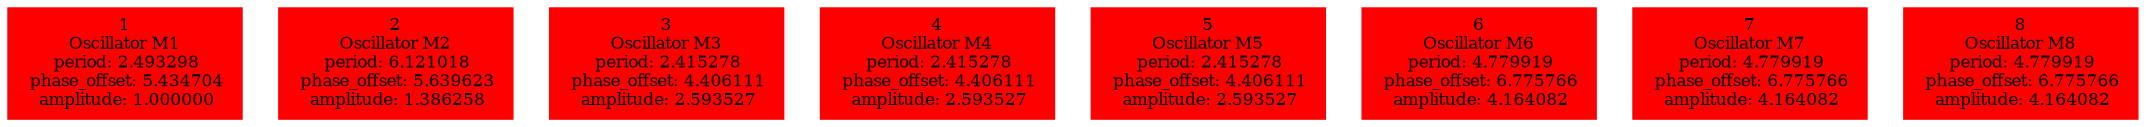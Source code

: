  digraph g{ forcelabels=true;
1 [label=<1<BR />Oscillator M1<BR /> period: 2.493298<BR /> phase_offset: 5.434704<BR /> amplitude: 1.000000>, shape=box,color=red,style=filled,fontsize=8];2 [label=<2<BR />Oscillator M2<BR /> period: 6.121018<BR /> phase_offset: 5.639623<BR /> amplitude: 1.386258>, shape=box,color=red,style=filled,fontsize=8];3 [label=<3<BR />Oscillator M3<BR /> period: 2.415278<BR /> phase_offset: 4.406111<BR /> amplitude: 2.593527>, shape=box,color=red,style=filled,fontsize=8];4 [label=<4<BR />Oscillator M4<BR /> period: 2.415278<BR /> phase_offset: 4.406111<BR /> amplitude: 2.593527>, shape=box,color=red,style=filled,fontsize=8];5 [label=<5<BR />Oscillator M5<BR /> period: 2.415278<BR /> phase_offset: 4.406111<BR /> amplitude: 2.593527>, shape=box,color=red,style=filled,fontsize=8];6 [label=<6<BR />Oscillator M6<BR /> period: 4.779919<BR /> phase_offset: 6.775766<BR /> amplitude: 4.164082>, shape=box,color=red,style=filled,fontsize=8];7 [label=<7<BR />Oscillator M7<BR /> period: 4.779919<BR /> phase_offset: 6.775766<BR /> amplitude: 4.164082>, shape=box,color=red,style=filled,fontsize=8];8 [label=<8<BR />Oscillator M8<BR /> period: 4.779919<BR /> phase_offset: 6.775766<BR /> amplitude: 4.164082>, shape=box,color=red,style=filled,fontsize=8]; }
